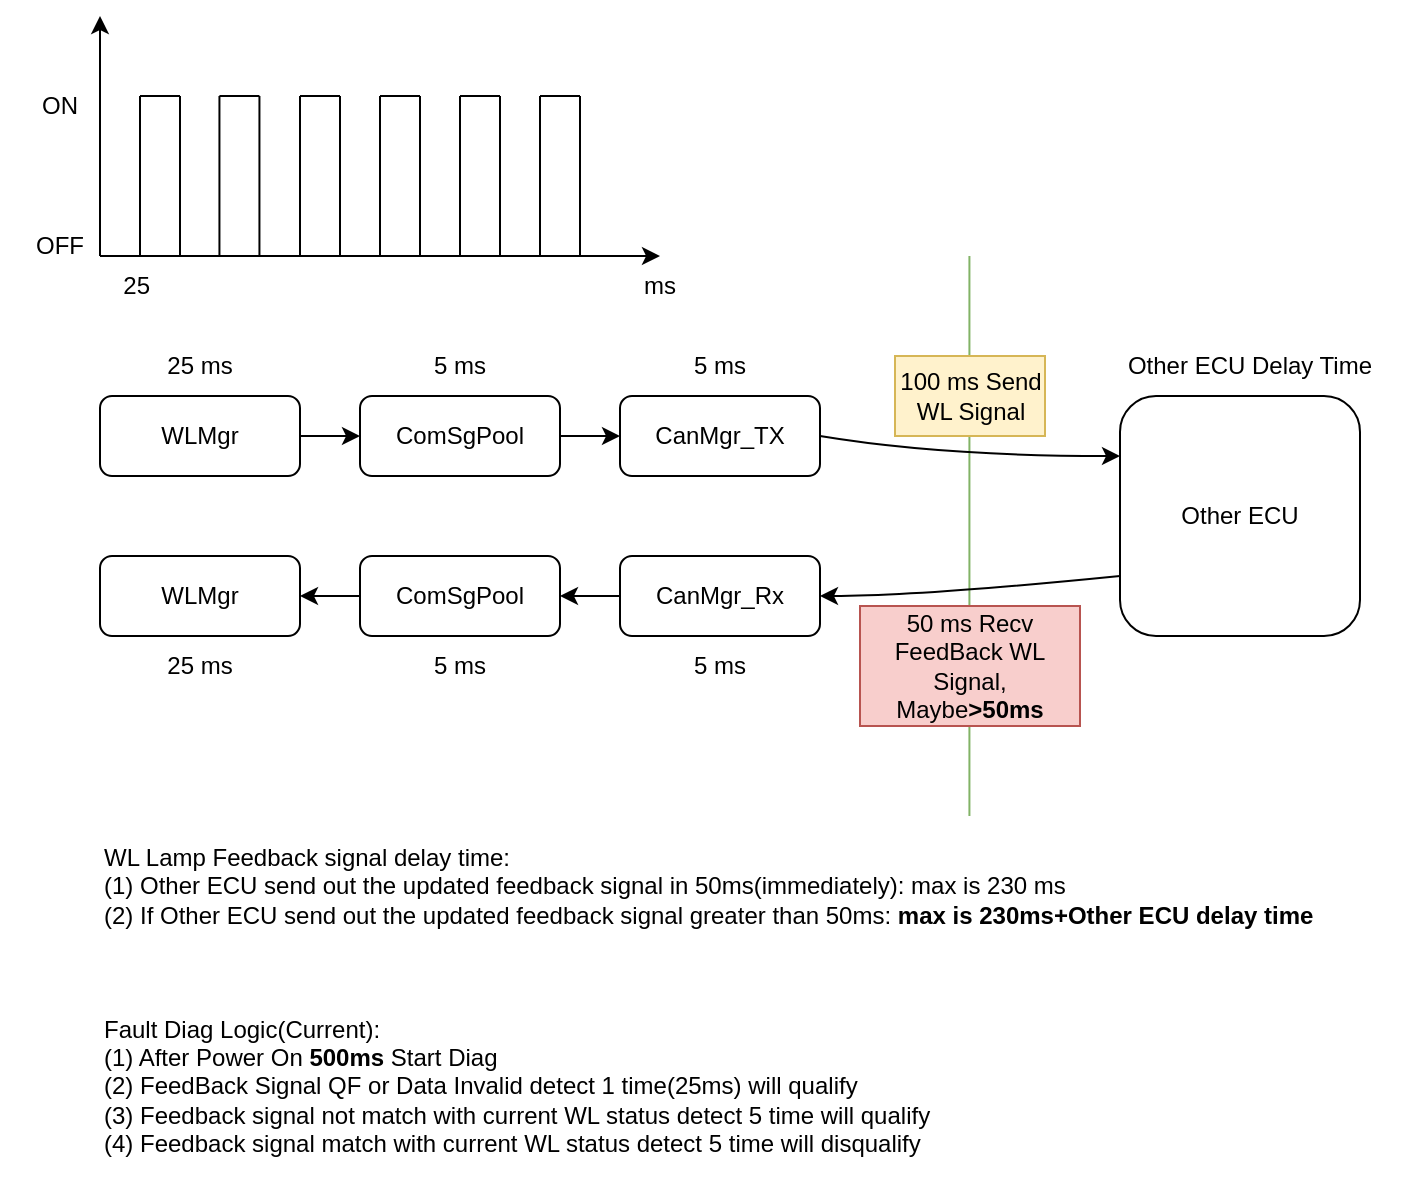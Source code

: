<mxfile version="21.3.4" type="github">
  <diagram name="第 1 页" id="kOARaLgEpp79fm4aczMa">
    <mxGraphModel dx="951" dy="1621" grid="1" gridSize="10" guides="1" tooltips="1" connect="1" arrows="1" fold="1" page="1" pageScale="1" pageWidth="850" pageHeight="1100" math="0" shadow="0">
      <root>
        <mxCell id="0" />
        <mxCell id="1" parent="0" />
        <mxCell id="nJ7Q8TauHSSMrptoCDet-9" value="" style="edgeStyle=orthogonalEdgeStyle;rounded=0;orthogonalLoop=1;jettySize=auto;html=1;" edge="1" parent="1" source="nJ7Q8TauHSSMrptoCDet-1" target="nJ7Q8TauHSSMrptoCDet-2">
          <mxGeometry relative="1" as="geometry" />
        </mxCell>
        <mxCell id="nJ7Q8TauHSSMrptoCDet-1" value="WLMgr" style="rounded=1;whiteSpace=wrap;html=1;" vertex="1" parent="1">
          <mxGeometry x="80" y="150" width="100" height="40" as="geometry" />
        </mxCell>
        <mxCell id="nJ7Q8TauHSSMrptoCDet-10" value="" style="edgeStyle=orthogonalEdgeStyle;rounded=0;orthogonalLoop=1;jettySize=auto;html=1;" edge="1" parent="1" source="nJ7Q8TauHSSMrptoCDet-2" target="nJ7Q8TauHSSMrptoCDet-3">
          <mxGeometry relative="1" as="geometry" />
        </mxCell>
        <mxCell id="nJ7Q8TauHSSMrptoCDet-2" value="ComSgPool" style="rounded=1;whiteSpace=wrap;html=1;" vertex="1" parent="1">
          <mxGeometry x="210" y="150" width="100" height="40" as="geometry" />
        </mxCell>
        <mxCell id="nJ7Q8TauHSSMrptoCDet-3" value="CanMgr_TX" style="rounded=1;whiteSpace=wrap;html=1;" vertex="1" parent="1">
          <mxGeometry x="340" y="150" width="100" height="40" as="geometry" />
        </mxCell>
        <mxCell id="nJ7Q8TauHSSMrptoCDet-12" value="" style="edgeStyle=orthogonalEdgeStyle;rounded=0;orthogonalLoop=1;jettySize=auto;html=1;" edge="1" parent="1" source="nJ7Q8TauHSSMrptoCDet-4" target="nJ7Q8TauHSSMrptoCDet-5">
          <mxGeometry relative="1" as="geometry" />
        </mxCell>
        <mxCell id="nJ7Q8TauHSSMrptoCDet-4" value="CanMgr_Rx" style="rounded=1;whiteSpace=wrap;html=1;" vertex="1" parent="1">
          <mxGeometry x="340" y="230" width="100" height="40" as="geometry" />
        </mxCell>
        <mxCell id="nJ7Q8TauHSSMrptoCDet-13" value="" style="edgeStyle=orthogonalEdgeStyle;rounded=0;orthogonalLoop=1;jettySize=auto;html=1;" edge="1" parent="1" source="nJ7Q8TauHSSMrptoCDet-5" target="nJ7Q8TauHSSMrptoCDet-6">
          <mxGeometry relative="1" as="geometry" />
        </mxCell>
        <mxCell id="nJ7Q8TauHSSMrptoCDet-5" value="ComSgPool" style="rounded=1;whiteSpace=wrap;html=1;" vertex="1" parent="1">
          <mxGeometry x="210" y="230" width="100" height="40" as="geometry" />
        </mxCell>
        <mxCell id="nJ7Q8TauHSSMrptoCDet-6" value="WLMgr" style="rounded=1;whiteSpace=wrap;html=1;" vertex="1" parent="1">
          <mxGeometry x="80" y="230" width="100" height="40" as="geometry" />
        </mxCell>
        <mxCell id="nJ7Q8TauHSSMrptoCDet-7" value="" style="endArrow=none;html=1;rounded=0;fillColor=#d5e8d4;strokeColor=#82b366;" edge="1" parent="1">
          <mxGeometry width="50" height="50" relative="1" as="geometry">
            <mxPoint x="514.71" y="360" as="sourcePoint" />
            <mxPoint x="514.71" y="80" as="targetPoint" />
          </mxGeometry>
        </mxCell>
        <mxCell id="nJ7Q8TauHSSMrptoCDet-8" value="Other ECU" style="rounded=1;whiteSpace=wrap;html=1;" vertex="1" parent="1">
          <mxGeometry x="590" y="150" width="120" height="120" as="geometry" />
        </mxCell>
        <mxCell id="nJ7Q8TauHSSMrptoCDet-14" value="" style="curved=1;endArrow=classic;html=1;rounded=0;exitX=1;exitY=0.5;exitDx=0;exitDy=0;entryX=0;entryY=0.25;entryDx=0;entryDy=0;" edge="1" parent="1" source="nJ7Q8TauHSSMrptoCDet-3" target="nJ7Q8TauHSSMrptoCDet-8">
          <mxGeometry width="50" height="50" relative="1" as="geometry">
            <mxPoint x="450" y="180" as="sourcePoint" />
            <mxPoint x="500" y="130" as="targetPoint" />
            <Array as="points">
              <mxPoint x="500" y="180" />
            </Array>
          </mxGeometry>
        </mxCell>
        <mxCell id="nJ7Q8TauHSSMrptoCDet-15" value="" style="curved=1;endArrow=classic;html=1;rounded=0;exitX=0;exitY=0.75;exitDx=0;exitDy=0;entryX=1;entryY=0.5;entryDx=0;entryDy=0;" edge="1" parent="1" source="nJ7Q8TauHSSMrptoCDet-8" target="nJ7Q8TauHSSMrptoCDet-4">
          <mxGeometry width="50" height="50" relative="1" as="geometry">
            <mxPoint x="480" y="210" as="sourcePoint" />
            <mxPoint x="530" y="160" as="targetPoint" />
            <Array as="points">
              <mxPoint x="490" y="250" />
            </Array>
          </mxGeometry>
        </mxCell>
        <mxCell id="nJ7Q8TauHSSMrptoCDet-16" value="25 ms" style="text;html=1;strokeColor=none;fillColor=none;align=center;verticalAlign=middle;whiteSpace=wrap;rounded=0;" vertex="1" parent="1">
          <mxGeometry x="100" y="120" width="60" height="30" as="geometry" />
        </mxCell>
        <mxCell id="nJ7Q8TauHSSMrptoCDet-17" value="5 ms" style="text;html=1;strokeColor=none;fillColor=none;align=center;verticalAlign=middle;whiteSpace=wrap;rounded=0;" vertex="1" parent="1">
          <mxGeometry x="230" y="120" width="60" height="30" as="geometry" />
        </mxCell>
        <mxCell id="nJ7Q8TauHSSMrptoCDet-18" value="100 ms Send WL Signal" style="text;html=1;strokeColor=#d6b656;fillColor=#fff2cc;align=center;verticalAlign=middle;whiteSpace=wrap;rounded=0;" vertex="1" parent="1">
          <mxGeometry x="477.5" y="130" width="75" height="40" as="geometry" />
        </mxCell>
        <mxCell id="nJ7Q8TauHSSMrptoCDet-19" value="50 ms Recv FeedBack WL Signal, Maybe&lt;b&gt;&amp;gt;50ms&lt;/b&gt;" style="text;html=1;strokeColor=#b85450;fillColor=#f8cecc;align=center;verticalAlign=middle;whiteSpace=wrap;rounded=0;" vertex="1" parent="1">
          <mxGeometry x="460" y="255" width="110" height="60" as="geometry" />
        </mxCell>
        <mxCell id="nJ7Q8TauHSSMrptoCDet-20" value="5 ms" style="text;html=1;strokeColor=none;fillColor=none;align=center;verticalAlign=middle;whiteSpace=wrap;rounded=0;" vertex="1" parent="1">
          <mxGeometry x="230" y="270" width="60" height="30" as="geometry" />
        </mxCell>
        <mxCell id="nJ7Q8TauHSSMrptoCDet-21" value="25 ms" style="text;html=1;strokeColor=none;fillColor=none;align=center;verticalAlign=middle;whiteSpace=wrap;rounded=0;" vertex="1" parent="1">
          <mxGeometry x="100" y="270" width="60" height="30" as="geometry" />
        </mxCell>
        <mxCell id="nJ7Q8TauHSSMrptoCDet-23" value="5 ms" style="text;html=1;strokeColor=none;fillColor=none;align=center;verticalAlign=middle;whiteSpace=wrap;rounded=0;" vertex="1" parent="1">
          <mxGeometry x="360" y="120" width="60" height="30" as="geometry" />
        </mxCell>
        <mxCell id="nJ7Q8TauHSSMrptoCDet-24" value="5 ms" style="text;html=1;strokeColor=none;fillColor=none;align=center;verticalAlign=middle;whiteSpace=wrap;rounded=0;" vertex="1" parent="1">
          <mxGeometry x="360" y="270" width="60" height="30" as="geometry" />
        </mxCell>
        <mxCell id="nJ7Q8TauHSSMrptoCDet-26" value="&lt;span style=&quot;font-weight: normal;&quot;&gt;WL Lamp Feedback signal delay time:&lt;br&gt;(1) Other ECU send out the updated feedback signal in 50ms(immediately): max is&amp;nbsp;230 ms&lt;br&gt;(2) If Other ECU send out the updated feedback signal greater than 50ms: &lt;/span&gt;max is 230ms+Other ECU delay time" style="text;html=1;strokeColor=none;fillColor=none;align=left;verticalAlign=middle;whiteSpace=wrap;rounded=0;fontStyle=1" vertex="1" parent="1">
          <mxGeometry x="80" y="370" width="650" height="50" as="geometry" />
        </mxCell>
        <mxCell id="nJ7Q8TauHSSMrptoCDet-27" value="Other ECU Delay Time" style="text;html=1;strokeColor=none;fillColor=none;align=center;verticalAlign=middle;whiteSpace=wrap;rounded=0;" vertex="1" parent="1">
          <mxGeometry x="590" y="120" width="130" height="30" as="geometry" />
        </mxCell>
        <mxCell id="nJ7Q8TauHSSMrptoCDet-29" value="Fault Diag Logic(Current):&lt;br&gt;(1) After Power On &lt;b&gt;500ms &lt;/b&gt;Start Diag&lt;br&gt;(2) FeedBack Signal QF or Data Invalid detect 1 time(25ms) will qualify&lt;br&gt;(3) Feedback signal not match with current WL status detect 5 time will qualify&lt;br&gt;(4) Feedback signal match with current WL status detect 5 time will disqualify" style="text;html=1;strokeColor=none;fillColor=none;align=left;verticalAlign=middle;whiteSpace=wrap;rounded=0;" vertex="1" parent="1">
          <mxGeometry x="80" y="450" width="440" height="90" as="geometry" />
        </mxCell>
        <mxCell id="nJ7Q8TauHSSMrptoCDet-30" value="" style="endArrow=classic;html=1;rounded=0;" edge="1" parent="1">
          <mxGeometry width="50" height="50" relative="1" as="geometry">
            <mxPoint x="80" y="80" as="sourcePoint" />
            <mxPoint x="80" y="-40" as="targetPoint" />
          </mxGeometry>
        </mxCell>
        <mxCell id="nJ7Q8TauHSSMrptoCDet-31" value="" style="endArrow=classic;html=1;rounded=0;" edge="1" parent="1">
          <mxGeometry width="50" height="50" relative="1" as="geometry">
            <mxPoint x="80" y="80" as="sourcePoint" />
            <mxPoint x="360" y="80" as="targetPoint" />
          </mxGeometry>
        </mxCell>
        <mxCell id="nJ7Q8TauHSSMrptoCDet-32" value="" style="endArrow=none;html=1;rounded=0;" edge="1" parent="1">
          <mxGeometry width="50" height="50" relative="1" as="geometry">
            <mxPoint x="100" as="sourcePoint" />
            <mxPoint x="120" as="targetPoint" />
          </mxGeometry>
        </mxCell>
        <mxCell id="nJ7Q8TauHSSMrptoCDet-33" value="" style="endArrow=none;html=1;rounded=0;" edge="1" parent="1">
          <mxGeometry width="50" height="50" relative="1" as="geometry">
            <mxPoint x="100" y="80" as="sourcePoint" />
            <mxPoint x="100" as="targetPoint" />
          </mxGeometry>
        </mxCell>
        <mxCell id="nJ7Q8TauHSSMrptoCDet-34" value="" style="endArrow=none;html=1;rounded=0;" edge="1" parent="1">
          <mxGeometry width="50" height="50" relative="1" as="geometry">
            <mxPoint x="120" y="80" as="sourcePoint" />
            <mxPoint x="120" as="targetPoint" />
          </mxGeometry>
        </mxCell>
        <mxCell id="nJ7Q8TauHSSMrptoCDet-35" value="" style="endArrow=none;html=1;rounded=0;" edge="1" parent="1">
          <mxGeometry width="50" height="50" relative="1" as="geometry">
            <mxPoint x="139.72" as="sourcePoint" />
            <mxPoint x="159.72" as="targetPoint" />
          </mxGeometry>
        </mxCell>
        <mxCell id="nJ7Q8TauHSSMrptoCDet-36" value="" style="endArrow=none;html=1;rounded=0;" edge="1" parent="1">
          <mxGeometry width="50" height="50" relative="1" as="geometry">
            <mxPoint x="139.72" y="80" as="sourcePoint" />
            <mxPoint x="139.72" as="targetPoint" />
          </mxGeometry>
        </mxCell>
        <mxCell id="nJ7Q8TauHSSMrptoCDet-37" value="" style="endArrow=none;html=1;rounded=0;" edge="1" parent="1">
          <mxGeometry width="50" height="50" relative="1" as="geometry">
            <mxPoint x="159.72" y="80" as="sourcePoint" />
            <mxPoint x="159.72" as="targetPoint" />
          </mxGeometry>
        </mxCell>
        <mxCell id="nJ7Q8TauHSSMrptoCDet-38" value="" style="endArrow=none;html=1;rounded=0;" edge="1" parent="1">
          <mxGeometry width="50" height="50" relative="1" as="geometry">
            <mxPoint x="180" as="sourcePoint" />
            <mxPoint x="200" as="targetPoint" />
          </mxGeometry>
        </mxCell>
        <mxCell id="nJ7Q8TauHSSMrptoCDet-39" value="" style="endArrow=none;html=1;rounded=0;" edge="1" parent="1">
          <mxGeometry width="50" height="50" relative="1" as="geometry">
            <mxPoint x="180" y="80" as="sourcePoint" />
            <mxPoint x="180" as="targetPoint" />
          </mxGeometry>
        </mxCell>
        <mxCell id="nJ7Q8TauHSSMrptoCDet-40" value="" style="endArrow=none;html=1;rounded=0;" edge="1" parent="1">
          <mxGeometry width="50" height="50" relative="1" as="geometry">
            <mxPoint x="200" y="80" as="sourcePoint" />
            <mxPoint x="200" as="targetPoint" />
          </mxGeometry>
        </mxCell>
        <mxCell id="nJ7Q8TauHSSMrptoCDet-41" value="" style="endArrow=none;html=1;rounded=0;" edge="1" parent="1">
          <mxGeometry width="50" height="50" relative="1" as="geometry">
            <mxPoint x="220" as="sourcePoint" />
            <mxPoint x="240" as="targetPoint" />
          </mxGeometry>
        </mxCell>
        <mxCell id="nJ7Q8TauHSSMrptoCDet-42" value="" style="endArrow=none;html=1;rounded=0;" edge="1" parent="1">
          <mxGeometry width="50" height="50" relative="1" as="geometry">
            <mxPoint x="220" y="80" as="sourcePoint" />
            <mxPoint x="220" as="targetPoint" />
          </mxGeometry>
        </mxCell>
        <mxCell id="nJ7Q8TauHSSMrptoCDet-43" value="" style="endArrow=none;html=1;rounded=0;" edge="1" parent="1">
          <mxGeometry width="50" height="50" relative="1" as="geometry">
            <mxPoint x="240" y="80" as="sourcePoint" />
            <mxPoint x="240" as="targetPoint" />
          </mxGeometry>
        </mxCell>
        <mxCell id="nJ7Q8TauHSSMrptoCDet-44" value="" style="endArrow=none;html=1;rounded=0;" edge="1" parent="1">
          <mxGeometry width="50" height="50" relative="1" as="geometry">
            <mxPoint x="260" as="sourcePoint" />
            <mxPoint x="280" as="targetPoint" />
          </mxGeometry>
        </mxCell>
        <mxCell id="nJ7Q8TauHSSMrptoCDet-45" value="" style="endArrow=none;html=1;rounded=0;" edge="1" parent="1">
          <mxGeometry width="50" height="50" relative="1" as="geometry">
            <mxPoint x="260" y="80" as="sourcePoint" />
            <mxPoint x="260" as="targetPoint" />
          </mxGeometry>
        </mxCell>
        <mxCell id="nJ7Q8TauHSSMrptoCDet-46" value="" style="endArrow=none;html=1;rounded=0;" edge="1" parent="1">
          <mxGeometry width="50" height="50" relative="1" as="geometry">
            <mxPoint x="280" y="80" as="sourcePoint" />
            <mxPoint x="280" as="targetPoint" />
          </mxGeometry>
        </mxCell>
        <mxCell id="nJ7Q8TauHSSMrptoCDet-47" value="" style="endArrow=none;html=1;rounded=0;" edge="1" parent="1">
          <mxGeometry width="50" height="50" relative="1" as="geometry">
            <mxPoint x="300" as="sourcePoint" />
            <mxPoint x="320" as="targetPoint" />
          </mxGeometry>
        </mxCell>
        <mxCell id="nJ7Q8TauHSSMrptoCDet-48" value="" style="endArrow=none;html=1;rounded=0;" edge="1" parent="1">
          <mxGeometry width="50" height="50" relative="1" as="geometry">
            <mxPoint x="300" y="80" as="sourcePoint" />
            <mxPoint x="300" as="targetPoint" />
          </mxGeometry>
        </mxCell>
        <mxCell id="nJ7Q8TauHSSMrptoCDet-49" value="" style="endArrow=none;html=1;rounded=0;" edge="1" parent="1">
          <mxGeometry width="50" height="50" relative="1" as="geometry">
            <mxPoint x="320" y="80" as="sourcePoint" />
            <mxPoint x="320" as="targetPoint" />
          </mxGeometry>
        </mxCell>
        <mxCell id="nJ7Q8TauHSSMrptoCDet-50" value="ON" style="text;html=1;strokeColor=none;fillColor=none;align=center;verticalAlign=middle;whiteSpace=wrap;rounded=0;" vertex="1" parent="1">
          <mxGeometry x="30" y="-10" width="60" height="30" as="geometry" />
        </mxCell>
        <mxCell id="nJ7Q8TauHSSMrptoCDet-54" value="OFF" style="text;html=1;strokeColor=none;fillColor=none;align=center;verticalAlign=middle;whiteSpace=wrap;rounded=0;" vertex="1" parent="1">
          <mxGeometry x="30" y="60" width="60" height="30" as="geometry" />
        </mxCell>
        <mxCell id="nJ7Q8TauHSSMrptoCDet-56" value="25&amp;nbsp;" style="text;html=1;strokeColor=none;fillColor=none;align=center;verticalAlign=middle;whiteSpace=wrap;rounded=0;" vertex="1" parent="1">
          <mxGeometry x="70" y="80" width="60" height="30" as="geometry" />
        </mxCell>
        <mxCell id="nJ7Q8TauHSSMrptoCDet-57" value="ms" style="text;html=1;strokeColor=none;fillColor=none;align=center;verticalAlign=middle;whiteSpace=wrap;rounded=0;" vertex="1" parent="1">
          <mxGeometry x="330" y="80" width="60" height="30" as="geometry" />
        </mxCell>
      </root>
    </mxGraphModel>
  </diagram>
</mxfile>
